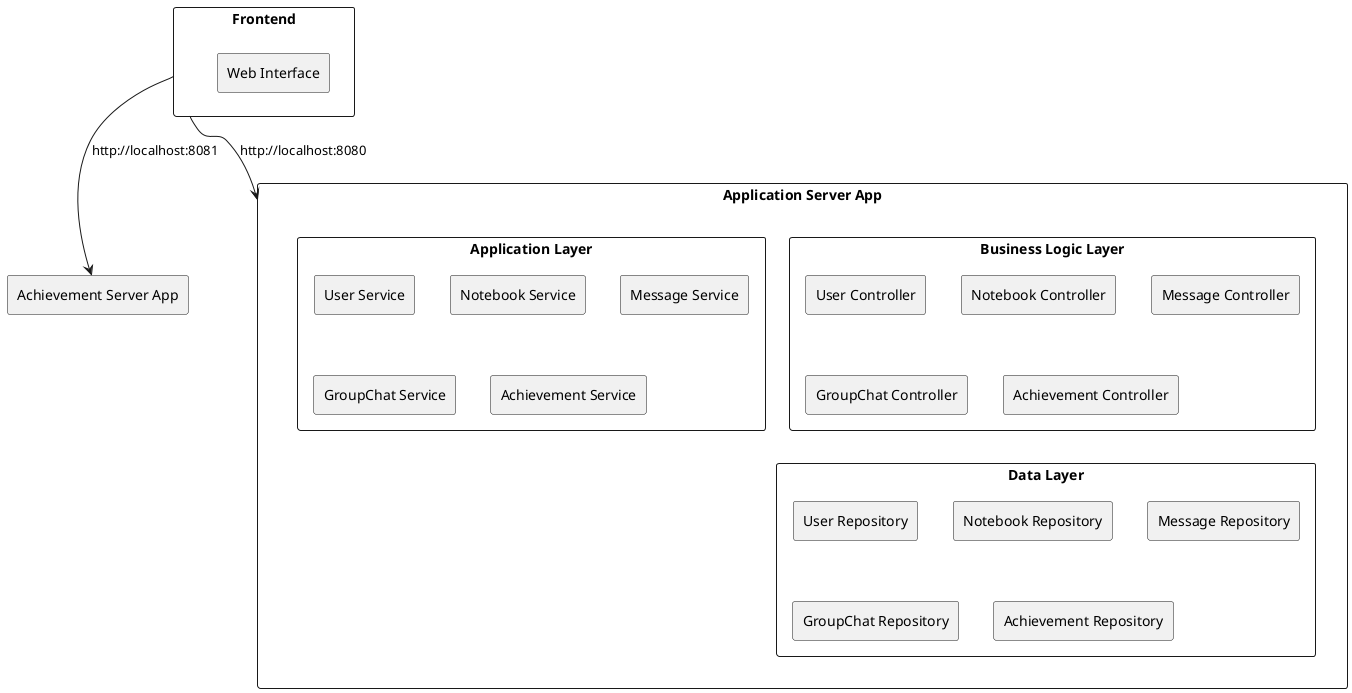 @startuml
' https://plantuml.com/component-diagram

skinparam componentStyle rectangle

rectangle Frontend {
    component "Web Interface"
}


rectangle "Application Server App" {
    rectangle "Business Logic Layer" {
        component "User Controller"
        component "Notebook Controller"
        component "Message Controller"
        component "GroupChat Controller"
    }
    rectangle "Application Layer" {
        component "User Service"
        component "Notebook Service"
        component "Message Service"
        component "GroupChat Service"
    }
    rectangle "Data Layer" {
        component "User Repository"
        component "Notebook Repository"
        component "Message Repository"
        component "GroupChat Repository"
    }
}


rectangle "Achievement Server App" {
    rectangle "Business Logic Layer" {
        component "Achievement Controller"
    }
    rectangle "Application Layer" {
        component "Achievement Service"
    }
    rectangle "Data Layer" {
        component "Achievement Repository"
    }
}

Frontend --> "Application Server App" : http://localhost:8080
Frontend --> "Achievement Server App" : http://localhost:8081

@enduml
